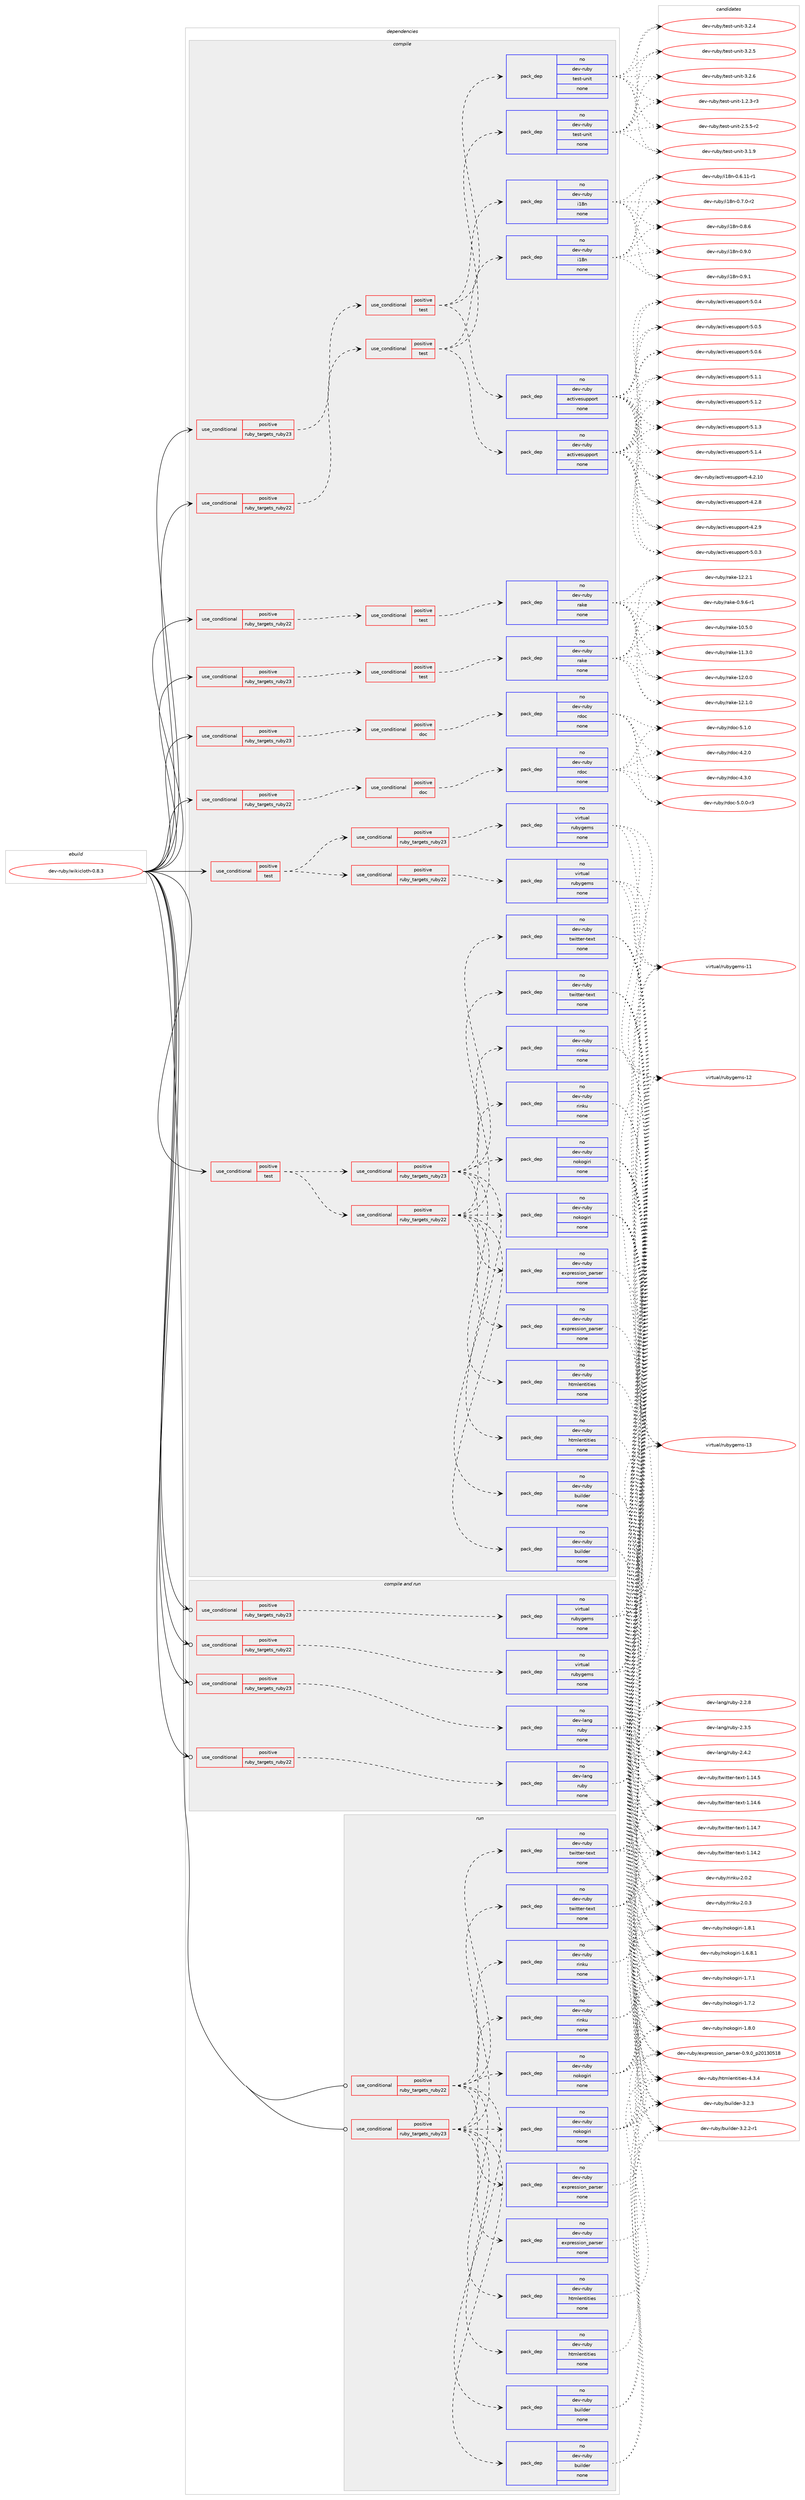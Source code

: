 digraph prolog {

# *************
# Graph options
# *************

newrank=true;
concentrate=true;
compound=true;
graph [rankdir=LR,fontname=Helvetica,fontsize=10,ranksep=1.5];#, ranksep=2.5, nodesep=0.2];
edge  [arrowhead=vee];
node  [fontname=Helvetica,fontsize=10];

# **********
# The ebuild
# **********

subgraph cluster_leftcol {
color=gray;
rank=same;
label=<<i>ebuild</i>>;
id [label="dev-ruby/wikicloth-0.8.3", color=red, width=4, href="../dev-ruby/wikicloth-0.8.3.svg"];
}

# ****************
# The dependencies
# ****************

subgraph cluster_midcol {
color=gray;
label=<<i>dependencies</i>>;
subgraph cluster_compile {
fillcolor="#eeeeee";
style=filled;
label=<<i>compile</i>>;
subgraph cond76642 {
dependency278004 [label=<<TABLE BORDER="0" CELLBORDER="1" CELLSPACING="0" CELLPADDING="4"><TR><TD ROWSPAN="3" CELLPADDING="10">use_conditional</TD></TR><TR><TD>positive</TD></TR><TR><TD>ruby_targets_ruby22</TD></TR></TABLE>>, shape=none, color=red];
subgraph cond76643 {
dependency278005 [label=<<TABLE BORDER="0" CELLBORDER="1" CELLSPACING="0" CELLPADDING="4"><TR><TD ROWSPAN="3" CELLPADDING="10">use_conditional</TD></TR><TR><TD>positive</TD></TR><TR><TD>doc</TD></TR></TABLE>>, shape=none, color=red];
subgraph pack197246 {
dependency278006 [label=<<TABLE BORDER="0" CELLBORDER="1" CELLSPACING="0" CELLPADDING="4" WIDTH="220"><TR><TD ROWSPAN="6" CELLPADDING="30">pack_dep</TD></TR><TR><TD WIDTH="110">no</TD></TR><TR><TD>dev-ruby</TD></TR><TR><TD>rdoc</TD></TR><TR><TD>none</TD></TR><TR><TD></TD></TR></TABLE>>, shape=none, color=blue];
}
dependency278005:e -> dependency278006:w [weight=20,style="dashed",arrowhead="vee"];
}
dependency278004:e -> dependency278005:w [weight=20,style="dashed",arrowhead="vee"];
}
id:e -> dependency278004:w [weight=20,style="solid",arrowhead="vee"];
subgraph cond76644 {
dependency278007 [label=<<TABLE BORDER="0" CELLBORDER="1" CELLSPACING="0" CELLPADDING="4"><TR><TD ROWSPAN="3" CELLPADDING="10">use_conditional</TD></TR><TR><TD>positive</TD></TR><TR><TD>ruby_targets_ruby22</TD></TR></TABLE>>, shape=none, color=red];
subgraph cond76645 {
dependency278008 [label=<<TABLE BORDER="0" CELLBORDER="1" CELLSPACING="0" CELLPADDING="4"><TR><TD ROWSPAN="3" CELLPADDING="10">use_conditional</TD></TR><TR><TD>positive</TD></TR><TR><TD>test</TD></TR></TABLE>>, shape=none, color=red];
subgraph pack197247 {
dependency278009 [label=<<TABLE BORDER="0" CELLBORDER="1" CELLSPACING="0" CELLPADDING="4" WIDTH="220"><TR><TD ROWSPAN="6" CELLPADDING="30">pack_dep</TD></TR><TR><TD WIDTH="110">no</TD></TR><TR><TD>dev-ruby</TD></TR><TR><TD>activesupport</TD></TR><TR><TD>none</TD></TR><TR><TD></TD></TR></TABLE>>, shape=none, color=blue];
}
dependency278008:e -> dependency278009:w [weight=20,style="dashed",arrowhead="vee"];
subgraph pack197248 {
dependency278010 [label=<<TABLE BORDER="0" CELLBORDER="1" CELLSPACING="0" CELLPADDING="4" WIDTH="220"><TR><TD ROWSPAN="6" CELLPADDING="30">pack_dep</TD></TR><TR><TD WIDTH="110">no</TD></TR><TR><TD>dev-ruby</TD></TR><TR><TD>test-unit</TD></TR><TR><TD>none</TD></TR><TR><TD></TD></TR></TABLE>>, shape=none, color=blue];
}
dependency278008:e -> dependency278010:w [weight=20,style="dashed",arrowhead="vee"];
subgraph pack197249 {
dependency278011 [label=<<TABLE BORDER="0" CELLBORDER="1" CELLSPACING="0" CELLPADDING="4" WIDTH="220"><TR><TD ROWSPAN="6" CELLPADDING="30">pack_dep</TD></TR><TR><TD WIDTH="110">no</TD></TR><TR><TD>dev-ruby</TD></TR><TR><TD>i18n</TD></TR><TR><TD>none</TD></TR><TR><TD></TD></TR></TABLE>>, shape=none, color=blue];
}
dependency278008:e -> dependency278011:w [weight=20,style="dashed",arrowhead="vee"];
}
dependency278007:e -> dependency278008:w [weight=20,style="dashed",arrowhead="vee"];
}
id:e -> dependency278007:w [weight=20,style="solid",arrowhead="vee"];
subgraph cond76646 {
dependency278012 [label=<<TABLE BORDER="0" CELLBORDER="1" CELLSPACING="0" CELLPADDING="4"><TR><TD ROWSPAN="3" CELLPADDING="10">use_conditional</TD></TR><TR><TD>positive</TD></TR><TR><TD>ruby_targets_ruby22</TD></TR></TABLE>>, shape=none, color=red];
subgraph cond76647 {
dependency278013 [label=<<TABLE BORDER="0" CELLBORDER="1" CELLSPACING="0" CELLPADDING="4"><TR><TD ROWSPAN="3" CELLPADDING="10">use_conditional</TD></TR><TR><TD>positive</TD></TR><TR><TD>test</TD></TR></TABLE>>, shape=none, color=red];
subgraph pack197250 {
dependency278014 [label=<<TABLE BORDER="0" CELLBORDER="1" CELLSPACING="0" CELLPADDING="4" WIDTH="220"><TR><TD ROWSPAN="6" CELLPADDING="30">pack_dep</TD></TR><TR><TD WIDTH="110">no</TD></TR><TR><TD>dev-ruby</TD></TR><TR><TD>rake</TD></TR><TR><TD>none</TD></TR><TR><TD></TD></TR></TABLE>>, shape=none, color=blue];
}
dependency278013:e -> dependency278014:w [weight=20,style="dashed",arrowhead="vee"];
}
dependency278012:e -> dependency278013:w [weight=20,style="dashed",arrowhead="vee"];
}
id:e -> dependency278012:w [weight=20,style="solid",arrowhead="vee"];
subgraph cond76648 {
dependency278015 [label=<<TABLE BORDER="0" CELLBORDER="1" CELLSPACING="0" CELLPADDING="4"><TR><TD ROWSPAN="3" CELLPADDING="10">use_conditional</TD></TR><TR><TD>positive</TD></TR><TR><TD>ruby_targets_ruby23</TD></TR></TABLE>>, shape=none, color=red];
subgraph cond76649 {
dependency278016 [label=<<TABLE BORDER="0" CELLBORDER="1" CELLSPACING="0" CELLPADDING="4"><TR><TD ROWSPAN="3" CELLPADDING="10">use_conditional</TD></TR><TR><TD>positive</TD></TR><TR><TD>doc</TD></TR></TABLE>>, shape=none, color=red];
subgraph pack197251 {
dependency278017 [label=<<TABLE BORDER="0" CELLBORDER="1" CELLSPACING="0" CELLPADDING="4" WIDTH="220"><TR><TD ROWSPAN="6" CELLPADDING="30">pack_dep</TD></TR><TR><TD WIDTH="110">no</TD></TR><TR><TD>dev-ruby</TD></TR><TR><TD>rdoc</TD></TR><TR><TD>none</TD></TR><TR><TD></TD></TR></TABLE>>, shape=none, color=blue];
}
dependency278016:e -> dependency278017:w [weight=20,style="dashed",arrowhead="vee"];
}
dependency278015:e -> dependency278016:w [weight=20,style="dashed",arrowhead="vee"];
}
id:e -> dependency278015:w [weight=20,style="solid",arrowhead="vee"];
subgraph cond76650 {
dependency278018 [label=<<TABLE BORDER="0" CELLBORDER="1" CELLSPACING="0" CELLPADDING="4"><TR><TD ROWSPAN="3" CELLPADDING="10">use_conditional</TD></TR><TR><TD>positive</TD></TR><TR><TD>ruby_targets_ruby23</TD></TR></TABLE>>, shape=none, color=red];
subgraph cond76651 {
dependency278019 [label=<<TABLE BORDER="0" CELLBORDER="1" CELLSPACING="0" CELLPADDING="4"><TR><TD ROWSPAN="3" CELLPADDING="10">use_conditional</TD></TR><TR><TD>positive</TD></TR><TR><TD>test</TD></TR></TABLE>>, shape=none, color=red];
subgraph pack197252 {
dependency278020 [label=<<TABLE BORDER="0" CELLBORDER="1" CELLSPACING="0" CELLPADDING="4" WIDTH="220"><TR><TD ROWSPAN="6" CELLPADDING="30">pack_dep</TD></TR><TR><TD WIDTH="110">no</TD></TR><TR><TD>dev-ruby</TD></TR><TR><TD>activesupport</TD></TR><TR><TD>none</TD></TR><TR><TD></TD></TR></TABLE>>, shape=none, color=blue];
}
dependency278019:e -> dependency278020:w [weight=20,style="dashed",arrowhead="vee"];
subgraph pack197253 {
dependency278021 [label=<<TABLE BORDER="0" CELLBORDER="1" CELLSPACING="0" CELLPADDING="4" WIDTH="220"><TR><TD ROWSPAN="6" CELLPADDING="30">pack_dep</TD></TR><TR><TD WIDTH="110">no</TD></TR><TR><TD>dev-ruby</TD></TR><TR><TD>test-unit</TD></TR><TR><TD>none</TD></TR><TR><TD></TD></TR></TABLE>>, shape=none, color=blue];
}
dependency278019:e -> dependency278021:w [weight=20,style="dashed",arrowhead="vee"];
subgraph pack197254 {
dependency278022 [label=<<TABLE BORDER="0" CELLBORDER="1" CELLSPACING="0" CELLPADDING="4" WIDTH="220"><TR><TD ROWSPAN="6" CELLPADDING="30">pack_dep</TD></TR><TR><TD WIDTH="110">no</TD></TR><TR><TD>dev-ruby</TD></TR><TR><TD>i18n</TD></TR><TR><TD>none</TD></TR><TR><TD></TD></TR></TABLE>>, shape=none, color=blue];
}
dependency278019:e -> dependency278022:w [weight=20,style="dashed",arrowhead="vee"];
}
dependency278018:e -> dependency278019:w [weight=20,style="dashed",arrowhead="vee"];
}
id:e -> dependency278018:w [weight=20,style="solid",arrowhead="vee"];
subgraph cond76652 {
dependency278023 [label=<<TABLE BORDER="0" CELLBORDER="1" CELLSPACING="0" CELLPADDING="4"><TR><TD ROWSPAN="3" CELLPADDING="10">use_conditional</TD></TR><TR><TD>positive</TD></TR><TR><TD>ruby_targets_ruby23</TD></TR></TABLE>>, shape=none, color=red];
subgraph cond76653 {
dependency278024 [label=<<TABLE BORDER="0" CELLBORDER="1" CELLSPACING="0" CELLPADDING="4"><TR><TD ROWSPAN="3" CELLPADDING="10">use_conditional</TD></TR><TR><TD>positive</TD></TR><TR><TD>test</TD></TR></TABLE>>, shape=none, color=red];
subgraph pack197255 {
dependency278025 [label=<<TABLE BORDER="0" CELLBORDER="1" CELLSPACING="0" CELLPADDING="4" WIDTH="220"><TR><TD ROWSPAN="6" CELLPADDING="30">pack_dep</TD></TR><TR><TD WIDTH="110">no</TD></TR><TR><TD>dev-ruby</TD></TR><TR><TD>rake</TD></TR><TR><TD>none</TD></TR><TR><TD></TD></TR></TABLE>>, shape=none, color=blue];
}
dependency278024:e -> dependency278025:w [weight=20,style="dashed",arrowhead="vee"];
}
dependency278023:e -> dependency278024:w [weight=20,style="dashed",arrowhead="vee"];
}
id:e -> dependency278023:w [weight=20,style="solid",arrowhead="vee"];
subgraph cond76654 {
dependency278026 [label=<<TABLE BORDER="0" CELLBORDER="1" CELLSPACING="0" CELLPADDING="4"><TR><TD ROWSPAN="3" CELLPADDING="10">use_conditional</TD></TR><TR><TD>positive</TD></TR><TR><TD>test</TD></TR></TABLE>>, shape=none, color=red];
subgraph cond76655 {
dependency278027 [label=<<TABLE BORDER="0" CELLBORDER="1" CELLSPACING="0" CELLPADDING="4"><TR><TD ROWSPAN="3" CELLPADDING="10">use_conditional</TD></TR><TR><TD>positive</TD></TR><TR><TD>ruby_targets_ruby22</TD></TR></TABLE>>, shape=none, color=red];
subgraph pack197256 {
dependency278028 [label=<<TABLE BORDER="0" CELLBORDER="1" CELLSPACING="0" CELLPADDING="4" WIDTH="220"><TR><TD ROWSPAN="6" CELLPADDING="30">pack_dep</TD></TR><TR><TD WIDTH="110">no</TD></TR><TR><TD>dev-ruby</TD></TR><TR><TD>builder</TD></TR><TR><TD>none</TD></TR><TR><TD></TD></TR></TABLE>>, shape=none, color=blue];
}
dependency278027:e -> dependency278028:w [weight=20,style="dashed",arrowhead="vee"];
subgraph pack197257 {
dependency278029 [label=<<TABLE BORDER="0" CELLBORDER="1" CELLSPACING="0" CELLPADDING="4" WIDTH="220"><TR><TD ROWSPAN="6" CELLPADDING="30">pack_dep</TD></TR><TR><TD WIDTH="110">no</TD></TR><TR><TD>dev-ruby</TD></TR><TR><TD>expression_parser</TD></TR><TR><TD>none</TD></TR><TR><TD></TD></TR></TABLE>>, shape=none, color=blue];
}
dependency278027:e -> dependency278029:w [weight=20,style="dashed",arrowhead="vee"];
subgraph pack197258 {
dependency278030 [label=<<TABLE BORDER="0" CELLBORDER="1" CELLSPACING="0" CELLPADDING="4" WIDTH="220"><TR><TD ROWSPAN="6" CELLPADDING="30">pack_dep</TD></TR><TR><TD WIDTH="110">no</TD></TR><TR><TD>dev-ruby</TD></TR><TR><TD>htmlentities</TD></TR><TR><TD>none</TD></TR><TR><TD></TD></TR></TABLE>>, shape=none, color=blue];
}
dependency278027:e -> dependency278030:w [weight=20,style="dashed",arrowhead="vee"];
subgraph pack197259 {
dependency278031 [label=<<TABLE BORDER="0" CELLBORDER="1" CELLSPACING="0" CELLPADDING="4" WIDTH="220"><TR><TD ROWSPAN="6" CELLPADDING="30">pack_dep</TD></TR><TR><TD WIDTH="110">no</TD></TR><TR><TD>dev-ruby</TD></TR><TR><TD>nokogiri</TD></TR><TR><TD>none</TD></TR><TR><TD></TD></TR></TABLE>>, shape=none, color=blue];
}
dependency278027:e -> dependency278031:w [weight=20,style="dashed",arrowhead="vee"];
subgraph pack197260 {
dependency278032 [label=<<TABLE BORDER="0" CELLBORDER="1" CELLSPACING="0" CELLPADDING="4" WIDTH="220"><TR><TD ROWSPAN="6" CELLPADDING="30">pack_dep</TD></TR><TR><TD WIDTH="110">no</TD></TR><TR><TD>dev-ruby</TD></TR><TR><TD>rinku</TD></TR><TR><TD>none</TD></TR><TR><TD></TD></TR></TABLE>>, shape=none, color=blue];
}
dependency278027:e -> dependency278032:w [weight=20,style="dashed",arrowhead="vee"];
subgraph pack197261 {
dependency278033 [label=<<TABLE BORDER="0" CELLBORDER="1" CELLSPACING="0" CELLPADDING="4" WIDTH="220"><TR><TD ROWSPAN="6" CELLPADDING="30">pack_dep</TD></TR><TR><TD WIDTH="110">no</TD></TR><TR><TD>dev-ruby</TD></TR><TR><TD>twitter-text</TD></TR><TR><TD>none</TD></TR><TR><TD></TD></TR></TABLE>>, shape=none, color=blue];
}
dependency278027:e -> dependency278033:w [weight=20,style="dashed",arrowhead="vee"];
}
dependency278026:e -> dependency278027:w [weight=20,style="dashed",arrowhead="vee"];
subgraph cond76656 {
dependency278034 [label=<<TABLE BORDER="0" CELLBORDER="1" CELLSPACING="0" CELLPADDING="4"><TR><TD ROWSPAN="3" CELLPADDING="10">use_conditional</TD></TR><TR><TD>positive</TD></TR><TR><TD>ruby_targets_ruby23</TD></TR></TABLE>>, shape=none, color=red];
subgraph pack197262 {
dependency278035 [label=<<TABLE BORDER="0" CELLBORDER="1" CELLSPACING="0" CELLPADDING="4" WIDTH="220"><TR><TD ROWSPAN="6" CELLPADDING="30">pack_dep</TD></TR><TR><TD WIDTH="110">no</TD></TR><TR><TD>dev-ruby</TD></TR><TR><TD>builder</TD></TR><TR><TD>none</TD></TR><TR><TD></TD></TR></TABLE>>, shape=none, color=blue];
}
dependency278034:e -> dependency278035:w [weight=20,style="dashed",arrowhead="vee"];
subgraph pack197263 {
dependency278036 [label=<<TABLE BORDER="0" CELLBORDER="1" CELLSPACING="0" CELLPADDING="4" WIDTH="220"><TR><TD ROWSPAN="6" CELLPADDING="30">pack_dep</TD></TR><TR><TD WIDTH="110">no</TD></TR><TR><TD>dev-ruby</TD></TR><TR><TD>expression_parser</TD></TR><TR><TD>none</TD></TR><TR><TD></TD></TR></TABLE>>, shape=none, color=blue];
}
dependency278034:e -> dependency278036:w [weight=20,style="dashed",arrowhead="vee"];
subgraph pack197264 {
dependency278037 [label=<<TABLE BORDER="0" CELLBORDER="1" CELLSPACING="0" CELLPADDING="4" WIDTH="220"><TR><TD ROWSPAN="6" CELLPADDING="30">pack_dep</TD></TR><TR><TD WIDTH="110">no</TD></TR><TR><TD>dev-ruby</TD></TR><TR><TD>htmlentities</TD></TR><TR><TD>none</TD></TR><TR><TD></TD></TR></TABLE>>, shape=none, color=blue];
}
dependency278034:e -> dependency278037:w [weight=20,style="dashed",arrowhead="vee"];
subgraph pack197265 {
dependency278038 [label=<<TABLE BORDER="0" CELLBORDER="1" CELLSPACING="0" CELLPADDING="4" WIDTH="220"><TR><TD ROWSPAN="6" CELLPADDING="30">pack_dep</TD></TR><TR><TD WIDTH="110">no</TD></TR><TR><TD>dev-ruby</TD></TR><TR><TD>nokogiri</TD></TR><TR><TD>none</TD></TR><TR><TD></TD></TR></TABLE>>, shape=none, color=blue];
}
dependency278034:e -> dependency278038:w [weight=20,style="dashed",arrowhead="vee"];
subgraph pack197266 {
dependency278039 [label=<<TABLE BORDER="0" CELLBORDER="1" CELLSPACING="0" CELLPADDING="4" WIDTH="220"><TR><TD ROWSPAN="6" CELLPADDING="30">pack_dep</TD></TR><TR><TD WIDTH="110">no</TD></TR><TR><TD>dev-ruby</TD></TR><TR><TD>rinku</TD></TR><TR><TD>none</TD></TR><TR><TD></TD></TR></TABLE>>, shape=none, color=blue];
}
dependency278034:e -> dependency278039:w [weight=20,style="dashed",arrowhead="vee"];
subgraph pack197267 {
dependency278040 [label=<<TABLE BORDER="0" CELLBORDER="1" CELLSPACING="0" CELLPADDING="4" WIDTH="220"><TR><TD ROWSPAN="6" CELLPADDING="30">pack_dep</TD></TR><TR><TD WIDTH="110">no</TD></TR><TR><TD>dev-ruby</TD></TR><TR><TD>twitter-text</TD></TR><TR><TD>none</TD></TR><TR><TD></TD></TR></TABLE>>, shape=none, color=blue];
}
dependency278034:e -> dependency278040:w [weight=20,style="dashed",arrowhead="vee"];
}
dependency278026:e -> dependency278034:w [weight=20,style="dashed",arrowhead="vee"];
}
id:e -> dependency278026:w [weight=20,style="solid",arrowhead="vee"];
subgraph cond76657 {
dependency278041 [label=<<TABLE BORDER="0" CELLBORDER="1" CELLSPACING="0" CELLPADDING="4"><TR><TD ROWSPAN="3" CELLPADDING="10">use_conditional</TD></TR><TR><TD>positive</TD></TR><TR><TD>test</TD></TR></TABLE>>, shape=none, color=red];
subgraph cond76658 {
dependency278042 [label=<<TABLE BORDER="0" CELLBORDER="1" CELLSPACING="0" CELLPADDING="4"><TR><TD ROWSPAN="3" CELLPADDING="10">use_conditional</TD></TR><TR><TD>positive</TD></TR><TR><TD>ruby_targets_ruby22</TD></TR></TABLE>>, shape=none, color=red];
subgraph pack197268 {
dependency278043 [label=<<TABLE BORDER="0" CELLBORDER="1" CELLSPACING="0" CELLPADDING="4" WIDTH="220"><TR><TD ROWSPAN="6" CELLPADDING="30">pack_dep</TD></TR><TR><TD WIDTH="110">no</TD></TR><TR><TD>virtual</TD></TR><TR><TD>rubygems</TD></TR><TR><TD>none</TD></TR><TR><TD></TD></TR></TABLE>>, shape=none, color=blue];
}
dependency278042:e -> dependency278043:w [weight=20,style="dashed",arrowhead="vee"];
}
dependency278041:e -> dependency278042:w [weight=20,style="dashed",arrowhead="vee"];
subgraph cond76659 {
dependency278044 [label=<<TABLE BORDER="0" CELLBORDER="1" CELLSPACING="0" CELLPADDING="4"><TR><TD ROWSPAN="3" CELLPADDING="10">use_conditional</TD></TR><TR><TD>positive</TD></TR><TR><TD>ruby_targets_ruby23</TD></TR></TABLE>>, shape=none, color=red];
subgraph pack197269 {
dependency278045 [label=<<TABLE BORDER="0" CELLBORDER="1" CELLSPACING="0" CELLPADDING="4" WIDTH="220"><TR><TD ROWSPAN="6" CELLPADDING="30">pack_dep</TD></TR><TR><TD WIDTH="110">no</TD></TR><TR><TD>virtual</TD></TR><TR><TD>rubygems</TD></TR><TR><TD>none</TD></TR><TR><TD></TD></TR></TABLE>>, shape=none, color=blue];
}
dependency278044:e -> dependency278045:w [weight=20,style="dashed",arrowhead="vee"];
}
dependency278041:e -> dependency278044:w [weight=20,style="dashed",arrowhead="vee"];
}
id:e -> dependency278041:w [weight=20,style="solid",arrowhead="vee"];
}
subgraph cluster_compileandrun {
fillcolor="#eeeeee";
style=filled;
label=<<i>compile and run</i>>;
subgraph cond76660 {
dependency278046 [label=<<TABLE BORDER="0" CELLBORDER="1" CELLSPACING="0" CELLPADDING="4"><TR><TD ROWSPAN="3" CELLPADDING="10">use_conditional</TD></TR><TR><TD>positive</TD></TR><TR><TD>ruby_targets_ruby22</TD></TR></TABLE>>, shape=none, color=red];
subgraph pack197270 {
dependency278047 [label=<<TABLE BORDER="0" CELLBORDER="1" CELLSPACING="0" CELLPADDING="4" WIDTH="220"><TR><TD ROWSPAN="6" CELLPADDING="30">pack_dep</TD></TR><TR><TD WIDTH="110">no</TD></TR><TR><TD>dev-lang</TD></TR><TR><TD>ruby</TD></TR><TR><TD>none</TD></TR><TR><TD></TD></TR></TABLE>>, shape=none, color=blue];
}
dependency278046:e -> dependency278047:w [weight=20,style="dashed",arrowhead="vee"];
}
id:e -> dependency278046:w [weight=20,style="solid",arrowhead="odotvee"];
subgraph cond76661 {
dependency278048 [label=<<TABLE BORDER="0" CELLBORDER="1" CELLSPACING="0" CELLPADDING="4"><TR><TD ROWSPAN="3" CELLPADDING="10">use_conditional</TD></TR><TR><TD>positive</TD></TR><TR><TD>ruby_targets_ruby22</TD></TR></TABLE>>, shape=none, color=red];
subgraph pack197271 {
dependency278049 [label=<<TABLE BORDER="0" CELLBORDER="1" CELLSPACING="0" CELLPADDING="4" WIDTH="220"><TR><TD ROWSPAN="6" CELLPADDING="30">pack_dep</TD></TR><TR><TD WIDTH="110">no</TD></TR><TR><TD>virtual</TD></TR><TR><TD>rubygems</TD></TR><TR><TD>none</TD></TR><TR><TD></TD></TR></TABLE>>, shape=none, color=blue];
}
dependency278048:e -> dependency278049:w [weight=20,style="dashed",arrowhead="vee"];
}
id:e -> dependency278048:w [weight=20,style="solid",arrowhead="odotvee"];
subgraph cond76662 {
dependency278050 [label=<<TABLE BORDER="0" CELLBORDER="1" CELLSPACING="0" CELLPADDING="4"><TR><TD ROWSPAN="3" CELLPADDING="10">use_conditional</TD></TR><TR><TD>positive</TD></TR><TR><TD>ruby_targets_ruby23</TD></TR></TABLE>>, shape=none, color=red];
subgraph pack197272 {
dependency278051 [label=<<TABLE BORDER="0" CELLBORDER="1" CELLSPACING="0" CELLPADDING="4" WIDTH="220"><TR><TD ROWSPAN="6" CELLPADDING="30">pack_dep</TD></TR><TR><TD WIDTH="110">no</TD></TR><TR><TD>dev-lang</TD></TR><TR><TD>ruby</TD></TR><TR><TD>none</TD></TR><TR><TD></TD></TR></TABLE>>, shape=none, color=blue];
}
dependency278050:e -> dependency278051:w [weight=20,style="dashed",arrowhead="vee"];
}
id:e -> dependency278050:w [weight=20,style="solid",arrowhead="odotvee"];
subgraph cond76663 {
dependency278052 [label=<<TABLE BORDER="0" CELLBORDER="1" CELLSPACING="0" CELLPADDING="4"><TR><TD ROWSPAN="3" CELLPADDING="10">use_conditional</TD></TR><TR><TD>positive</TD></TR><TR><TD>ruby_targets_ruby23</TD></TR></TABLE>>, shape=none, color=red];
subgraph pack197273 {
dependency278053 [label=<<TABLE BORDER="0" CELLBORDER="1" CELLSPACING="0" CELLPADDING="4" WIDTH="220"><TR><TD ROWSPAN="6" CELLPADDING="30">pack_dep</TD></TR><TR><TD WIDTH="110">no</TD></TR><TR><TD>virtual</TD></TR><TR><TD>rubygems</TD></TR><TR><TD>none</TD></TR><TR><TD></TD></TR></TABLE>>, shape=none, color=blue];
}
dependency278052:e -> dependency278053:w [weight=20,style="dashed",arrowhead="vee"];
}
id:e -> dependency278052:w [weight=20,style="solid",arrowhead="odotvee"];
}
subgraph cluster_run {
fillcolor="#eeeeee";
style=filled;
label=<<i>run</i>>;
subgraph cond76664 {
dependency278054 [label=<<TABLE BORDER="0" CELLBORDER="1" CELLSPACING="0" CELLPADDING="4"><TR><TD ROWSPAN="3" CELLPADDING="10">use_conditional</TD></TR><TR><TD>positive</TD></TR><TR><TD>ruby_targets_ruby22</TD></TR></TABLE>>, shape=none, color=red];
subgraph pack197274 {
dependency278055 [label=<<TABLE BORDER="0" CELLBORDER="1" CELLSPACING="0" CELLPADDING="4" WIDTH="220"><TR><TD ROWSPAN="6" CELLPADDING="30">pack_dep</TD></TR><TR><TD WIDTH="110">no</TD></TR><TR><TD>dev-ruby</TD></TR><TR><TD>builder</TD></TR><TR><TD>none</TD></TR><TR><TD></TD></TR></TABLE>>, shape=none, color=blue];
}
dependency278054:e -> dependency278055:w [weight=20,style="dashed",arrowhead="vee"];
subgraph pack197275 {
dependency278056 [label=<<TABLE BORDER="0" CELLBORDER="1" CELLSPACING="0" CELLPADDING="4" WIDTH="220"><TR><TD ROWSPAN="6" CELLPADDING="30">pack_dep</TD></TR><TR><TD WIDTH="110">no</TD></TR><TR><TD>dev-ruby</TD></TR><TR><TD>expression_parser</TD></TR><TR><TD>none</TD></TR><TR><TD></TD></TR></TABLE>>, shape=none, color=blue];
}
dependency278054:e -> dependency278056:w [weight=20,style="dashed",arrowhead="vee"];
subgraph pack197276 {
dependency278057 [label=<<TABLE BORDER="0" CELLBORDER="1" CELLSPACING="0" CELLPADDING="4" WIDTH="220"><TR><TD ROWSPAN="6" CELLPADDING="30">pack_dep</TD></TR><TR><TD WIDTH="110">no</TD></TR><TR><TD>dev-ruby</TD></TR><TR><TD>htmlentities</TD></TR><TR><TD>none</TD></TR><TR><TD></TD></TR></TABLE>>, shape=none, color=blue];
}
dependency278054:e -> dependency278057:w [weight=20,style="dashed",arrowhead="vee"];
subgraph pack197277 {
dependency278058 [label=<<TABLE BORDER="0" CELLBORDER="1" CELLSPACING="0" CELLPADDING="4" WIDTH="220"><TR><TD ROWSPAN="6" CELLPADDING="30">pack_dep</TD></TR><TR><TD WIDTH="110">no</TD></TR><TR><TD>dev-ruby</TD></TR><TR><TD>nokogiri</TD></TR><TR><TD>none</TD></TR><TR><TD></TD></TR></TABLE>>, shape=none, color=blue];
}
dependency278054:e -> dependency278058:w [weight=20,style="dashed",arrowhead="vee"];
subgraph pack197278 {
dependency278059 [label=<<TABLE BORDER="0" CELLBORDER="1" CELLSPACING="0" CELLPADDING="4" WIDTH="220"><TR><TD ROWSPAN="6" CELLPADDING="30">pack_dep</TD></TR><TR><TD WIDTH="110">no</TD></TR><TR><TD>dev-ruby</TD></TR><TR><TD>rinku</TD></TR><TR><TD>none</TD></TR><TR><TD></TD></TR></TABLE>>, shape=none, color=blue];
}
dependency278054:e -> dependency278059:w [weight=20,style="dashed",arrowhead="vee"];
subgraph pack197279 {
dependency278060 [label=<<TABLE BORDER="0" CELLBORDER="1" CELLSPACING="0" CELLPADDING="4" WIDTH="220"><TR><TD ROWSPAN="6" CELLPADDING="30">pack_dep</TD></TR><TR><TD WIDTH="110">no</TD></TR><TR><TD>dev-ruby</TD></TR><TR><TD>twitter-text</TD></TR><TR><TD>none</TD></TR><TR><TD></TD></TR></TABLE>>, shape=none, color=blue];
}
dependency278054:e -> dependency278060:w [weight=20,style="dashed",arrowhead="vee"];
}
id:e -> dependency278054:w [weight=20,style="solid",arrowhead="odot"];
subgraph cond76665 {
dependency278061 [label=<<TABLE BORDER="0" CELLBORDER="1" CELLSPACING="0" CELLPADDING="4"><TR><TD ROWSPAN="3" CELLPADDING="10">use_conditional</TD></TR><TR><TD>positive</TD></TR><TR><TD>ruby_targets_ruby23</TD></TR></TABLE>>, shape=none, color=red];
subgraph pack197280 {
dependency278062 [label=<<TABLE BORDER="0" CELLBORDER="1" CELLSPACING="0" CELLPADDING="4" WIDTH="220"><TR><TD ROWSPAN="6" CELLPADDING="30">pack_dep</TD></TR><TR><TD WIDTH="110">no</TD></TR><TR><TD>dev-ruby</TD></TR><TR><TD>builder</TD></TR><TR><TD>none</TD></TR><TR><TD></TD></TR></TABLE>>, shape=none, color=blue];
}
dependency278061:e -> dependency278062:w [weight=20,style="dashed",arrowhead="vee"];
subgraph pack197281 {
dependency278063 [label=<<TABLE BORDER="0" CELLBORDER="1" CELLSPACING="0" CELLPADDING="4" WIDTH="220"><TR><TD ROWSPAN="6" CELLPADDING="30">pack_dep</TD></TR><TR><TD WIDTH="110">no</TD></TR><TR><TD>dev-ruby</TD></TR><TR><TD>expression_parser</TD></TR><TR><TD>none</TD></TR><TR><TD></TD></TR></TABLE>>, shape=none, color=blue];
}
dependency278061:e -> dependency278063:w [weight=20,style="dashed",arrowhead="vee"];
subgraph pack197282 {
dependency278064 [label=<<TABLE BORDER="0" CELLBORDER="1" CELLSPACING="0" CELLPADDING="4" WIDTH="220"><TR><TD ROWSPAN="6" CELLPADDING="30">pack_dep</TD></TR><TR><TD WIDTH="110">no</TD></TR><TR><TD>dev-ruby</TD></TR><TR><TD>htmlentities</TD></TR><TR><TD>none</TD></TR><TR><TD></TD></TR></TABLE>>, shape=none, color=blue];
}
dependency278061:e -> dependency278064:w [weight=20,style="dashed",arrowhead="vee"];
subgraph pack197283 {
dependency278065 [label=<<TABLE BORDER="0" CELLBORDER="1" CELLSPACING="0" CELLPADDING="4" WIDTH="220"><TR><TD ROWSPAN="6" CELLPADDING="30">pack_dep</TD></TR><TR><TD WIDTH="110">no</TD></TR><TR><TD>dev-ruby</TD></TR><TR><TD>nokogiri</TD></TR><TR><TD>none</TD></TR><TR><TD></TD></TR></TABLE>>, shape=none, color=blue];
}
dependency278061:e -> dependency278065:w [weight=20,style="dashed",arrowhead="vee"];
subgraph pack197284 {
dependency278066 [label=<<TABLE BORDER="0" CELLBORDER="1" CELLSPACING="0" CELLPADDING="4" WIDTH="220"><TR><TD ROWSPAN="6" CELLPADDING="30">pack_dep</TD></TR><TR><TD WIDTH="110">no</TD></TR><TR><TD>dev-ruby</TD></TR><TR><TD>rinku</TD></TR><TR><TD>none</TD></TR><TR><TD></TD></TR></TABLE>>, shape=none, color=blue];
}
dependency278061:e -> dependency278066:w [weight=20,style="dashed",arrowhead="vee"];
subgraph pack197285 {
dependency278067 [label=<<TABLE BORDER="0" CELLBORDER="1" CELLSPACING="0" CELLPADDING="4" WIDTH="220"><TR><TD ROWSPAN="6" CELLPADDING="30">pack_dep</TD></TR><TR><TD WIDTH="110">no</TD></TR><TR><TD>dev-ruby</TD></TR><TR><TD>twitter-text</TD></TR><TR><TD>none</TD></TR><TR><TD></TD></TR></TABLE>>, shape=none, color=blue];
}
dependency278061:e -> dependency278067:w [weight=20,style="dashed",arrowhead="vee"];
}
id:e -> dependency278061:w [weight=20,style="solid",arrowhead="odot"];
}
}

# **************
# The candidates
# **************

subgraph cluster_choices {
rank=same;
color=gray;
label=<<i>candidates</i>>;

subgraph choice197246 {
color=black;
nodesep=1;
choice10010111845114117981214711410011199455246504648 [label="dev-ruby/rdoc-4.2.0", color=red, width=4,href="../dev-ruby/rdoc-4.2.0.svg"];
choice10010111845114117981214711410011199455246514648 [label="dev-ruby/rdoc-4.3.0", color=red, width=4,href="../dev-ruby/rdoc-4.3.0.svg"];
choice100101118451141179812147114100111994553464846484511451 [label="dev-ruby/rdoc-5.0.0-r3", color=red, width=4,href="../dev-ruby/rdoc-5.0.0-r3.svg"];
choice10010111845114117981214711410011199455346494648 [label="dev-ruby/rdoc-5.1.0", color=red, width=4,href="../dev-ruby/rdoc-5.1.0.svg"];
dependency278006:e -> choice10010111845114117981214711410011199455246504648:w [style=dotted,weight="100"];
dependency278006:e -> choice10010111845114117981214711410011199455246514648:w [style=dotted,weight="100"];
dependency278006:e -> choice100101118451141179812147114100111994553464846484511451:w [style=dotted,weight="100"];
dependency278006:e -> choice10010111845114117981214711410011199455346494648:w [style=dotted,weight="100"];
}
subgraph choice197247 {
color=black;
nodesep=1;
choice100101118451141179812147979911610511810111511711211211111411645524650464948 [label="dev-ruby/activesupport-4.2.10", color=red, width=4,href="../dev-ruby/activesupport-4.2.10.svg"];
choice1001011184511411798121479799116105118101115117112112111114116455246504656 [label="dev-ruby/activesupport-4.2.8", color=red, width=4,href="../dev-ruby/activesupport-4.2.8.svg"];
choice1001011184511411798121479799116105118101115117112112111114116455246504657 [label="dev-ruby/activesupport-4.2.9", color=red, width=4,href="../dev-ruby/activesupport-4.2.9.svg"];
choice1001011184511411798121479799116105118101115117112112111114116455346484651 [label="dev-ruby/activesupport-5.0.3", color=red, width=4,href="../dev-ruby/activesupport-5.0.3.svg"];
choice1001011184511411798121479799116105118101115117112112111114116455346484652 [label="dev-ruby/activesupport-5.0.4", color=red, width=4,href="../dev-ruby/activesupport-5.0.4.svg"];
choice1001011184511411798121479799116105118101115117112112111114116455346484653 [label="dev-ruby/activesupport-5.0.5", color=red, width=4,href="../dev-ruby/activesupport-5.0.5.svg"];
choice1001011184511411798121479799116105118101115117112112111114116455346484654 [label="dev-ruby/activesupport-5.0.6", color=red, width=4,href="../dev-ruby/activesupport-5.0.6.svg"];
choice1001011184511411798121479799116105118101115117112112111114116455346494649 [label="dev-ruby/activesupport-5.1.1", color=red, width=4,href="../dev-ruby/activesupport-5.1.1.svg"];
choice1001011184511411798121479799116105118101115117112112111114116455346494650 [label="dev-ruby/activesupport-5.1.2", color=red, width=4,href="../dev-ruby/activesupport-5.1.2.svg"];
choice1001011184511411798121479799116105118101115117112112111114116455346494651 [label="dev-ruby/activesupport-5.1.3", color=red, width=4,href="../dev-ruby/activesupport-5.1.3.svg"];
choice1001011184511411798121479799116105118101115117112112111114116455346494652 [label="dev-ruby/activesupport-5.1.4", color=red, width=4,href="../dev-ruby/activesupport-5.1.4.svg"];
dependency278009:e -> choice100101118451141179812147979911610511810111511711211211111411645524650464948:w [style=dotted,weight="100"];
dependency278009:e -> choice1001011184511411798121479799116105118101115117112112111114116455246504656:w [style=dotted,weight="100"];
dependency278009:e -> choice1001011184511411798121479799116105118101115117112112111114116455246504657:w [style=dotted,weight="100"];
dependency278009:e -> choice1001011184511411798121479799116105118101115117112112111114116455346484651:w [style=dotted,weight="100"];
dependency278009:e -> choice1001011184511411798121479799116105118101115117112112111114116455346484652:w [style=dotted,weight="100"];
dependency278009:e -> choice1001011184511411798121479799116105118101115117112112111114116455346484653:w [style=dotted,weight="100"];
dependency278009:e -> choice1001011184511411798121479799116105118101115117112112111114116455346484654:w [style=dotted,weight="100"];
dependency278009:e -> choice1001011184511411798121479799116105118101115117112112111114116455346494649:w [style=dotted,weight="100"];
dependency278009:e -> choice1001011184511411798121479799116105118101115117112112111114116455346494650:w [style=dotted,weight="100"];
dependency278009:e -> choice1001011184511411798121479799116105118101115117112112111114116455346494651:w [style=dotted,weight="100"];
dependency278009:e -> choice1001011184511411798121479799116105118101115117112112111114116455346494652:w [style=dotted,weight="100"];
}
subgraph choice197248 {
color=black;
nodesep=1;
choice100101118451141179812147116101115116451171101051164549465046514511451 [label="dev-ruby/test-unit-1.2.3-r3", color=red, width=4,href="../dev-ruby/test-unit-1.2.3-r3.svg"];
choice100101118451141179812147116101115116451171101051164550465346534511450 [label="dev-ruby/test-unit-2.5.5-r2", color=red, width=4,href="../dev-ruby/test-unit-2.5.5-r2.svg"];
choice10010111845114117981214711610111511645117110105116455146494657 [label="dev-ruby/test-unit-3.1.9", color=red, width=4,href="../dev-ruby/test-unit-3.1.9.svg"];
choice10010111845114117981214711610111511645117110105116455146504652 [label="dev-ruby/test-unit-3.2.4", color=red, width=4,href="../dev-ruby/test-unit-3.2.4.svg"];
choice10010111845114117981214711610111511645117110105116455146504653 [label="dev-ruby/test-unit-3.2.5", color=red, width=4,href="../dev-ruby/test-unit-3.2.5.svg"];
choice10010111845114117981214711610111511645117110105116455146504654 [label="dev-ruby/test-unit-3.2.6", color=red, width=4,href="../dev-ruby/test-unit-3.2.6.svg"];
dependency278010:e -> choice100101118451141179812147116101115116451171101051164549465046514511451:w [style=dotted,weight="100"];
dependency278010:e -> choice100101118451141179812147116101115116451171101051164550465346534511450:w [style=dotted,weight="100"];
dependency278010:e -> choice10010111845114117981214711610111511645117110105116455146494657:w [style=dotted,weight="100"];
dependency278010:e -> choice10010111845114117981214711610111511645117110105116455146504652:w [style=dotted,weight="100"];
dependency278010:e -> choice10010111845114117981214711610111511645117110105116455146504653:w [style=dotted,weight="100"];
dependency278010:e -> choice10010111845114117981214711610111511645117110105116455146504654:w [style=dotted,weight="100"];
}
subgraph choice197249 {
color=black;
nodesep=1;
choice1001011184511411798121471054956110454846544649494511449 [label="dev-ruby/i18n-0.6.11-r1", color=red, width=4,href="../dev-ruby/i18n-0.6.11-r1.svg"];
choice10010111845114117981214710549561104548465546484511450 [label="dev-ruby/i18n-0.7.0-r2", color=red, width=4,href="../dev-ruby/i18n-0.7.0-r2.svg"];
choice1001011184511411798121471054956110454846564654 [label="dev-ruby/i18n-0.8.6", color=red, width=4,href="../dev-ruby/i18n-0.8.6.svg"];
choice1001011184511411798121471054956110454846574648 [label="dev-ruby/i18n-0.9.0", color=red, width=4,href="../dev-ruby/i18n-0.9.0.svg"];
choice1001011184511411798121471054956110454846574649 [label="dev-ruby/i18n-0.9.1", color=red, width=4,href="../dev-ruby/i18n-0.9.1.svg"];
dependency278011:e -> choice1001011184511411798121471054956110454846544649494511449:w [style=dotted,weight="100"];
dependency278011:e -> choice10010111845114117981214710549561104548465546484511450:w [style=dotted,weight="100"];
dependency278011:e -> choice1001011184511411798121471054956110454846564654:w [style=dotted,weight="100"];
dependency278011:e -> choice1001011184511411798121471054956110454846574648:w [style=dotted,weight="100"];
dependency278011:e -> choice1001011184511411798121471054956110454846574649:w [style=dotted,weight="100"];
}
subgraph choice197250 {
color=black;
nodesep=1;
choice100101118451141179812147114971071014548465746544511449 [label="dev-ruby/rake-0.9.6-r1", color=red, width=4,href="../dev-ruby/rake-0.9.6-r1.svg"];
choice1001011184511411798121471149710710145494846534648 [label="dev-ruby/rake-10.5.0", color=red, width=4,href="../dev-ruby/rake-10.5.0.svg"];
choice1001011184511411798121471149710710145494946514648 [label="dev-ruby/rake-11.3.0", color=red, width=4,href="../dev-ruby/rake-11.3.0.svg"];
choice1001011184511411798121471149710710145495046484648 [label="dev-ruby/rake-12.0.0", color=red, width=4,href="../dev-ruby/rake-12.0.0.svg"];
choice1001011184511411798121471149710710145495046494648 [label="dev-ruby/rake-12.1.0", color=red, width=4,href="../dev-ruby/rake-12.1.0.svg"];
choice1001011184511411798121471149710710145495046504649 [label="dev-ruby/rake-12.2.1", color=red, width=4,href="../dev-ruby/rake-12.2.1.svg"];
dependency278014:e -> choice100101118451141179812147114971071014548465746544511449:w [style=dotted,weight="100"];
dependency278014:e -> choice1001011184511411798121471149710710145494846534648:w [style=dotted,weight="100"];
dependency278014:e -> choice1001011184511411798121471149710710145494946514648:w [style=dotted,weight="100"];
dependency278014:e -> choice1001011184511411798121471149710710145495046484648:w [style=dotted,weight="100"];
dependency278014:e -> choice1001011184511411798121471149710710145495046494648:w [style=dotted,weight="100"];
dependency278014:e -> choice1001011184511411798121471149710710145495046504649:w [style=dotted,weight="100"];
}
subgraph choice197251 {
color=black;
nodesep=1;
choice10010111845114117981214711410011199455246504648 [label="dev-ruby/rdoc-4.2.0", color=red, width=4,href="../dev-ruby/rdoc-4.2.0.svg"];
choice10010111845114117981214711410011199455246514648 [label="dev-ruby/rdoc-4.3.0", color=red, width=4,href="../dev-ruby/rdoc-4.3.0.svg"];
choice100101118451141179812147114100111994553464846484511451 [label="dev-ruby/rdoc-5.0.0-r3", color=red, width=4,href="../dev-ruby/rdoc-5.0.0-r3.svg"];
choice10010111845114117981214711410011199455346494648 [label="dev-ruby/rdoc-5.1.0", color=red, width=4,href="../dev-ruby/rdoc-5.1.0.svg"];
dependency278017:e -> choice10010111845114117981214711410011199455246504648:w [style=dotted,weight="100"];
dependency278017:e -> choice10010111845114117981214711410011199455246514648:w [style=dotted,weight="100"];
dependency278017:e -> choice100101118451141179812147114100111994553464846484511451:w [style=dotted,weight="100"];
dependency278017:e -> choice10010111845114117981214711410011199455346494648:w [style=dotted,weight="100"];
}
subgraph choice197252 {
color=black;
nodesep=1;
choice100101118451141179812147979911610511810111511711211211111411645524650464948 [label="dev-ruby/activesupport-4.2.10", color=red, width=4,href="../dev-ruby/activesupport-4.2.10.svg"];
choice1001011184511411798121479799116105118101115117112112111114116455246504656 [label="dev-ruby/activesupport-4.2.8", color=red, width=4,href="../dev-ruby/activesupport-4.2.8.svg"];
choice1001011184511411798121479799116105118101115117112112111114116455246504657 [label="dev-ruby/activesupport-4.2.9", color=red, width=4,href="../dev-ruby/activesupport-4.2.9.svg"];
choice1001011184511411798121479799116105118101115117112112111114116455346484651 [label="dev-ruby/activesupport-5.0.3", color=red, width=4,href="../dev-ruby/activesupport-5.0.3.svg"];
choice1001011184511411798121479799116105118101115117112112111114116455346484652 [label="dev-ruby/activesupport-5.0.4", color=red, width=4,href="../dev-ruby/activesupport-5.0.4.svg"];
choice1001011184511411798121479799116105118101115117112112111114116455346484653 [label="dev-ruby/activesupport-5.0.5", color=red, width=4,href="../dev-ruby/activesupport-5.0.5.svg"];
choice1001011184511411798121479799116105118101115117112112111114116455346484654 [label="dev-ruby/activesupport-5.0.6", color=red, width=4,href="../dev-ruby/activesupport-5.0.6.svg"];
choice1001011184511411798121479799116105118101115117112112111114116455346494649 [label="dev-ruby/activesupport-5.1.1", color=red, width=4,href="../dev-ruby/activesupport-5.1.1.svg"];
choice1001011184511411798121479799116105118101115117112112111114116455346494650 [label="dev-ruby/activesupport-5.1.2", color=red, width=4,href="../dev-ruby/activesupport-5.1.2.svg"];
choice1001011184511411798121479799116105118101115117112112111114116455346494651 [label="dev-ruby/activesupport-5.1.3", color=red, width=4,href="../dev-ruby/activesupport-5.1.3.svg"];
choice1001011184511411798121479799116105118101115117112112111114116455346494652 [label="dev-ruby/activesupport-5.1.4", color=red, width=4,href="../dev-ruby/activesupport-5.1.4.svg"];
dependency278020:e -> choice100101118451141179812147979911610511810111511711211211111411645524650464948:w [style=dotted,weight="100"];
dependency278020:e -> choice1001011184511411798121479799116105118101115117112112111114116455246504656:w [style=dotted,weight="100"];
dependency278020:e -> choice1001011184511411798121479799116105118101115117112112111114116455246504657:w [style=dotted,weight="100"];
dependency278020:e -> choice1001011184511411798121479799116105118101115117112112111114116455346484651:w [style=dotted,weight="100"];
dependency278020:e -> choice1001011184511411798121479799116105118101115117112112111114116455346484652:w [style=dotted,weight="100"];
dependency278020:e -> choice1001011184511411798121479799116105118101115117112112111114116455346484653:w [style=dotted,weight="100"];
dependency278020:e -> choice1001011184511411798121479799116105118101115117112112111114116455346484654:w [style=dotted,weight="100"];
dependency278020:e -> choice1001011184511411798121479799116105118101115117112112111114116455346494649:w [style=dotted,weight="100"];
dependency278020:e -> choice1001011184511411798121479799116105118101115117112112111114116455346494650:w [style=dotted,weight="100"];
dependency278020:e -> choice1001011184511411798121479799116105118101115117112112111114116455346494651:w [style=dotted,weight="100"];
dependency278020:e -> choice1001011184511411798121479799116105118101115117112112111114116455346494652:w [style=dotted,weight="100"];
}
subgraph choice197253 {
color=black;
nodesep=1;
choice100101118451141179812147116101115116451171101051164549465046514511451 [label="dev-ruby/test-unit-1.2.3-r3", color=red, width=4,href="../dev-ruby/test-unit-1.2.3-r3.svg"];
choice100101118451141179812147116101115116451171101051164550465346534511450 [label="dev-ruby/test-unit-2.5.5-r2", color=red, width=4,href="../dev-ruby/test-unit-2.5.5-r2.svg"];
choice10010111845114117981214711610111511645117110105116455146494657 [label="dev-ruby/test-unit-3.1.9", color=red, width=4,href="../dev-ruby/test-unit-3.1.9.svg"];
choice10010111845114117981214711610111511645117110105116455146504652 [label="dev-ruby/test-unit-3.2.4", color=red, width=4,href="../dev-ruby/test-unit-3.2.4.svg"];
choice10010111845114117981214711610111511645117110105116455146504653 [label="dev-ruby/test-unit-3.2.5", color=red, width=4,href="../dev-ruby/test-unit-3.2.5.svg"];
choice10010111845114117981214711610111511645117110105116455146504654 [label="dev-ruby/test-unit-3.2.6", color=red, width=4,href="../dev-ruby/test-unit-3.2.6.svg"];
dependency278021:e -> choice100101118451141179812147116101115116451171101051164549465046514511451:w [style=dotted,weight="100"];
dependency278021:e -> choice100101118451141179812147116101115116451171101051164550465346534511450:w [style=dotted,weight="100"];
dependency278021:e -> choice10010111845114117981214711610111511645117110105116455146494657:w [style=dotted,weight="100"];
dependency278021:e -> choice10010111845114117981214711610111511645117110105116455146504652:w [style=dotted,weight="100"];
dependency278021:e -> choice10010111845114117981214711610111511645117110105116455146504653:w [style=dotted,weight="100"];
dependency278021:e -> choice10010111845114117981214711610111511645117110105116455146504654:w [style=dotted,weight="100"];
}
subgraph choice197254 {
color=black;
nodesep=1;
choice1001011184511411798121471054956110454846544649494511449 [label="dev-ruby/i18n-0.6.11-r1", color=red, width=4,href="../dev-ruby/i18n-0.6.11-r1.svg"];
choice10010111845114117981214710549561104548465546484511450 [label="dev-ruby/i18n-0.7.0-r2", color=red, width=4,href="../dev-ruby/i18n-0.7.0-r2.svg"];
choice1001011184511411798121471054956110454846564654 [label="dev-ruby/i18n-0.8.6", color=red, width=4,href="../dev-ruby/i18n-0.8.6.svg"];
choice1001011184511411798121471054956110454846574648 [label="dev-ruby/i18n-0.9.0", color=red, width=4,href="../dev-ruby/i18n-0.9.0.svg"];
choice1001011184511411798121471054956110454846574649 [label="dev-ruby/i18n-0.9.1", color=red, width=4,href="../dev-ruby/i18n-0.9.1.svg"];
dependency278022:e -> choice1001011184511411798121471054956110454846544649494511449:w [style=dotted,weight="100"];
dependency278022:e -> choice10010111845114117981214710549561104548465546484511450:w [style=dotted,weight="100"];
dependency278022:e -> choice1001011184511411798121471054956110454846564654:w [style=dotted,weight="100"];
dependency278022:e -> choice1001011184511411798121471054956110454846574648:w [style=dotted,weight="100"];
dependency278022:e -> choice1001011184511411798121471054956110454846574649:w [style=dotted,weight="100"];
}
subgraph choice197255 {
color=black;
nodesep=1;
choice100101118451141179812147114971071014548465746544511449 [label="dev-ruby/rake-0.9.6-r1", color=red, width=4,href="../dev-ruby/rake-0.9.6-r1.svg"];
choice1001011184511411798121471149710710145494846534648 [label="dev-ruby/rake-10.5.0", color=red, width=4,href="../dev-ruby/rake-10.5.0.svg"];
choice1001011184511411798121471149710710145494946514648 [label="dev-ruby/rake-11.3.0", color=red, width=4,href="../dev-ruby/rake-11.3.0.svg"];
choice1001011184511411798121471149710710145495046484648 [label="dev-ruby/rake-12.0.0", color=red, width=4,href="../dev-ruby/rake-12.0.0.svg"];
choice1001011184511411798121471149710710145495046494648 [label="dev-ruby/rake-12.1.0", color=red, width=4,href="../dev-ruby/rake-12.1.0.svg"];
choice1001011184511411798121471149710710145495046504649 [label="dev-ruby/rake-12.2.1", color=red, width=4,href="../dev-ruby/rake-12.2.1.svg"];
dependency278025:e -> choice100101118451141179812147114971071014548465746544511449:w [style=dotted,weight="100"];
dependency278025:e -> choice1001011184511411798121471149710710145494846534648:w [style=dotted,weight="100"];
dependency278025:e -> choice1001011184511411798121471149710710145494946514648:w [style=dotted,weight="100"];
dependency278025:e -> choice1001011184511411798121471149710710145495046484648:w [style=dotted,weight="100"];
dependency278025:e -> choice1001011184511411798121471149710710145495046494648:w [style=dotted,weight="100"];
dependency278025:e -> choice1001011184511411798121471149710710145495046504649:w [style=dotted,weight="100"];
}
subgraph choice197256 {
color=black;
nodesep=1;
choice100101118451141179812147981171051081001011144551465046504511449 [label="dev-ruby/builder-3.2.2-r1", color=red, width=4,href="../dev-ruby/builder-3.2.2-r1.svg"];
choice10010111845114117981214798117105108100101114455146504651 [label="dev-ruby/builder-3.2.3", color=red, width=4,href="../dev-ruby/builder-3.2.3.svg"];
dependency278028:e -> choice100101118451141179812147981171051081001011144551465046504511449:w [style=dotted,weight="100"];
dependency278028:e -> choice10010111845114117981214798117105108100101114455146504651:w [style=dotted,weight="100"];
}
subgraph choice197257 {
color=black;
nodesep=1;
choice1001011184511411798121471011201121141011151151051111109511297114115101114454846574648951125048495148534956 [label="dev-ruby/expression_parser-0.9.0_p20130518", color=red, width=4,href="../dev-ruby/expression_parser-0.9.0_p20130518.svg"];
dependency278029:e -> choice1001011184511411798121471011201121141011151151051111109511297114115101114454846574648951125048495148534956:w [style=dotted,weight="100"];
}
subgraph choice197258 {
color=black;
nodesep=1;
choice100101118451141179812147104116109108101110116105116105101115455246514652 [label="dev-ruby/htmlentities-4.3.4", color=red, width=4,href="../dev-ruby/htmlentities-4.3.4.svg"];
dependency278030:e -> choice100101118451141179812147104116109108101110116105116105101115455246514652:w [style=dotted,weight="100"];
}
subgraph choice197259 {
color=black;
nodesep=1;
choice1001011184511411798121471101111071111031051141054549465446564649 [label="dev-ruby/nokogiri-1.6.8.1", color=red, width=4,href="../dev-ruby/nokogiri-1.6.8.1.svg"];
choice100101118451141179812147110111107111103105114105454946554649 [label="dev-ruby/nokogiri-1.7.1", color=red, width=4,href="../dev-ruby/nokogiri-1.7.1.svg"];
choice100101118451141179812147110111107111103105114105454946554650 [label="dev-ruby/nokogiri-1.7.2", color=red, width=4,href="../dev-ruby/nokogiri-1.7.2.svg"];
choice100101118451141179812147110111107111103105114105454946564648 [label="dev-ruby/nokogiri-1.8.0", color=red, width=4,href="../dev-ruby/nokogiri-1.8.0.svg"];
choice100101118451141179812147110111107111103105114105454946564649 [label="dev-ruby/nokogiri-1.8.1", color=red, width=4,href="../dev-ruby/nokogiri-1.8.1.svg"];
dependency278031:e -> choice1001011184511411798121471101111071111031051141054549465446564649:w [style=dotted,weight="100"];
dependency278031:e -> choice100101118451141179812147110111107111103105114105454946554649:w [style=dotted,weight="100"];
dependency278031:e -> choice100101118451141179812147110111107111103105114105454946554650:w [style=dotted,weight="100"];
dependency278031:e -> choice100101118451141179812147110111107111103105114105454946564648:w [style=dotted,weight="100"];
dependency278031:e -> choice100101118451141179812147110111107111103105114105454946564649:w [style=dotted,weight="100"];
}
subgraph choice197260 {
color=black;
nodesep=1;
choice100101118451141179812147114105110107117455046484650 [label="dev-ruby/rinku-2.0.2", color=red, width=4,href="../dev-ruby/rinku-2.0.2.svg"];
choice100101118451141179812147114105110107117455046484651 [label="dev-ruby/rinku-2.0.3", color=red, width=4,href="../dev-ruby/rinku-2.0.3.svg"];
dependency278032:e -> choice100101118451141179812147114105110107117455046484650:w [style=dotted,weight="100"];
dependency278032:e -> choice100101118451141179812147114105110107117455046484651:w [style=dotted,weight="100"];
}
subgraph choice197261 {
color=black;
nodesep=1;
choice1001011184511411798121471161191051161161011144511610112011645494649524650 [label="dev-ruby/twitter-text-1.14.2", color=red, width=4,href="../dev-ruby/twitter-text-1.14.2.svg"];
choice1001011184511411798121471161191051161161011144511610112011645494649524653 [label="dev-ruby/twitter-text-1.14.5", color=red, width=4,href="../dev-ruby/twitter-text-1.14.5.svg"];
choice1001011184511411798121471161191051161161011144511610112011645494649524654 [label="dev-ruby/twitter-text-1.14.6", color=red, width=4,href="../dev-ruby/twitter-text-1.14.6.svg"];
choice1001011184511411798121471161191051161161011144511610112011645494649524655 [label="dev-ruby/twitter-text-1.14.7", color=red, width=4,href="../dev-ruby/twitter-text-1.14.7.svg"];
dependency278033:e -> choice1001011184511411798121471161191051161161011144511610112011645494649524650:w [style=dotted,weight="100"];
dependency278033:e -> choice1001011184511411798121471161191051161161011144511610112011645494649524653:w [style=dotted,weight="100"];
dependency278033:e -> choice1001011184511411798121471161191051161161011144511610112011645494649524654:w [style=dotted,weight="100"];
dependency278033:e -> choice1001011184511411798121471161191051161161011144511610112011645494649524655:w [style=dotted,weight="100"];
}
subgraph choice197262 {
color=black;
nodesep=1;
choice100101118451141179812147981171051081001011144551465046504511449 [label="dev-ruby/builder-3.2.2-r1", color=red, width=4,href="../dev-ruby/builder-3.2.2-r1.svg"];
choice10010111845114117981214798117105108100101114455146504651 [label="dev-ruby/builder-3.2.3", color=red, width=4,href="../dev-ruby/builder-3.2.3.svg"];
dependency278035:e -> choice100101118451141179812147981171051081001011144551465046504511449:w [style=dotted,weight="100"];
dependency278035:e -> choice10010111845114117981214798117105108100101114455146504651:w [style=dotted,weight="100"];
}
subgraph choice197263 {
color=black;
nodesep=1;
choice1001011184511411798121471011201121141011151151051111109511297114115101114454846574648951125048495148534956 [label="dev-ruby/expression_parser-0.9.0_p20130518", color=red, width=4,href="../dev-ruby/expression_parser-0.9.0_p20130518.svg"];
dependency278036:e -> choice1001011184511411798121471011201121141011151151051111109511297114115101114454846574648951125048495148534956:w [style=dotted,weight="100"];
}
subgraph choice197264 {
color=black;
nodesep=1;
choice100101118451141179812147104116109108101110116105116105101115455246514652 [label="dev-ruby/htmlentities-4.3.4", color=red, width=4,href="../dev-ruby/htmlentities-4.3.4.svg"];
dependency278037:e -> choice100101118451141179812147104116109108101110116105116105101115455246514652:w [style=dotted,weight="100"];
}
subgraph choice197265 {
color=black;
nodesep=1;
choice1001011184511411798121471101111071111031051141054549465446564649 [label="dev-ruby/nokogiri-1.6.8.1", color=red, width=4,href="../dev-ruby/nokogiri-1.6.8.1.svg"];
choice100101118451141179812147110111107111103105114105454946554649 [label="dev-ruby/nokogiri-1.7.1", color=red, width=4,href="../dev-ruby/nokogiri-1.7.1.svg"];
choice100101118451141179812147110111107111103105114105454946554650 [label="dev-ruby/nokogiri-1.7.2", color=red, width=4,href="../dev-ruby/nokogiri-1.7.2.svg"];
choice100101118451141179812147110111107111103105114105454946564648 [label="dev-ruby/nokogiri-1.8.0", color=red, width=4,href="../dev-ruby/nokogiri-1.8.0.svg"];
choice100101118451141179812147110111107111103105114105454946564649 [label="dev-ruby/nokogiri-1.8.1", color=red, width=4,href="../dev-ruby/nokogiri-1.8.1.svg"];
dependency278038:e -> choice1001011184511411798121471101111071111031051141054549465446564649:w [style=dotted,weight="100"];
dependency278038:e -> choice100101118451141179812147110111107111103105114105454946554649:w [style=dotted,weight="100"];
dependency278038:e -> choice100101118451141179812147110111107111103105114105454946554650:w [style=dotted,weight="100"];
dependency278038:e -> choice100101118451141179812147110111107111103105114105454946564648:w [style=dotted,weight="100"];
dependency278038:e -> choice100101118451141179812147110111107111103105114105454946564649:w [style=dotted,weight="100"];
}
subgraph choice197266 {
color=black;
nodesep=1;
choice100101118451141179812147114105110107117455046484650 [label="dev-ruby/rinku-2.0.2", color=red, width=4,href="../dev-ruby/rinku-2.0.2.svg"];
choice100101118451141179812147114105110107117455046484651 [label="dev-ruby/rinku-2.0.3", color=red, width=4,href="../dev-ruby/rinku-2.0.3.svg"];
dependency278039:e -> choice100101118451141179812147114105110107117455046484650:w [style=dotted,weight="100"];
dependency278039:e -> choice100101118451141179812147114105110107117455046484651:w [style=dotted,weight="100"];
}
subgraph choice197267 {
color=black;
nodesep=1;
choice1001011184511411798121471161191051161161011144511610112011645494649524650 [label="dev-ruby/twitter-text-1.14.2", color=red, width=4,href="../dev-ruby/twitter-text-1.14.2.svg"];
choice1001011184511411798121471161191051161161011144511610112011645494649524653 [label="dev-ruby/twitter-text-1.14.5", color=red, width=4,href="../dev-ruby/twitter-text-1.14.5.svg"];
choice1001011184511411798121471161191051161161011144511610112011645494649524654 [label="dev-ruby/twitter-text-1.14.6", color=red, width=4,href="../dev-ruby/twitter-text-1.14.6.svg"];
choice1001011184511411798121471161191051161161011144511610112011645494649524655 [label="dev-ruby/twitter-text-1.14.7", color=red, width=4,href="../dev-ruby/twitter-text-1.14.7.svg"];
dependency278040:e -> choice1001011184511411798121471161191051161161011144511610112011645494649524650:w [style=dotted,weight="100"];
dependency278040:e -> choice1001011184511411798121471161191051161161011144511610112011645494649524653:w [style=dotted,weight="100"];
dependency278040:e -> choice1001011184511411798121471161191051161161011144511610112011645494649524654:w [style=dotted,weight="100"];
dependency278040:e -> choice1001011184511411798121471161191051161161011144511610112011645494649524655:w [style=dotted,weight="100"];
}
subgraph choice197268 {
color=black;
nodesep=1;
choice118105114116117971084711411798121103101109115454949 [label="virtual/rubygems-11", color=red, width=4,href="../virtual/rubygems-11.svg"];
choice118105114116117971084711411798121103101109115454950 [label="virtual/rubygems-12", color=red, width=4,href="../virtual/rubygems-12.svg"];
choice118105114116117971084711411798121103101109115454951 [label="virtual/rubygems-13", color=red, width=4,href="../virtual/rubygems-13.svg"];
dependency278043:e -> choice118105114116117971084711411798121103101109115454949:w [style=dotted,weight="100"];
dependency278043:e -> choice118105114116117971084711411798121103101109115454950:w [style=dotted,weight="100"];
dependency278043:e -> choice118105114116117971084711411798121103101109115454951:w [style=dotted,weight="100"];
}
subgraph choice197269 {
color=black;
nodesep=1;
choice118105114116117971084711411798121103101109115454949 [label="virtual/rubygems-11", color=red, width=4,href="../virtual/rubygems-11.svg"];
choice118105114116117971084711411798121103101109115454950 [label="virtual/rubygems-12", color=red, width=4,href="../virtual/rubygems-12.svg"];
choice118105114116117971084711411798121103101109115454951 [label="virtual/rubygems-13", color=red, width=4,href="../virtual/rubygems-13.svg"];
dependency278045:e -> choice118105114116117971084711411798121103101109115454949:w [style=dotted,weight="100"];
dependency278045:e -> choice118105114116117971084711411798121103101109115454950:w [style=dotted,weight="100"];
dependency278045:e -> choice118105114116117971084711411798121103101109115454951:w [style=dotted,weight="100"];
}
subgraph choice197270 {
color=black;
nodesep=1;
choice10010111845108971101034711411798121455046504656 [label="dev-lang/ruby-2.2.8", color=red, width=4,href="../dev-lang/ruby-2.2.8.svg"];
choice10010111845108971101034711411798121455046514653 [label="dev-lang/ruby-2.3.5", color=red, width=4,href="../dev-lang/ruby-2.3.5.svg"];
choice10010111845108971101034711411798121455046524650 [label="dev-lang/ruby-2.4.2", color=red, width=4,href="../dev-lang/ruby-2.4.2.svg"];
dependency278047:e -> choice10010111845108971101034711411798121455046504656:w [style=dotted,weight="100"];
dependency278047:e -> choice10010111845108971101034711411798121455046514653:w [style=dotted,weight="100"];
dependency278047:e -> choice10010111845108971101034711411798121455046524650:w [style=dotted,weight="100"];
}
subgraph choice197271 {
color=black;
nodesep=1;
choice118105114116117971084711411798121103101109115454949 [label="virtual/rubygems-11", color=red, width=4,href="../virtual/rubygems-11.svg"];
choice118105114116117971084711411798121103101109115454950 [label="virtual/rubygems-12", color=red, width=4,href="../virtual/rubygems-12.svg"];
choice118105114116117971084711411798121103101109115454951 [label="virtual/rubygems-13", color=red, width=4,href="../virtual/rubygems-13.svg"];
dependency278049:e -> choice118105114116117971084711411798121103101109115454949:w [style=dotted,weight="100"];
dependency278049:e -> choice118105114116117971084711411798121103101109115454950:w [style=dotted,weight="100"];
dependency278049:e -> choice118105114116117971084711411798121103101109115454951:w [style=dotted,weight="100"];
}
subgraph choice197272 {
color=black;
nodesep=1;
choice10010111845108971101034711411798121455046504656 [label="dev-lang/ruby-2.2.8", color=red, width=4,href="../dev-lang/ruby-2.2.8.svg"];
choice10010111845108971101034711411798121455046514653 [label="dev-lang/ruby-2.3.5", color=red, width=4,href="../dev-lang/ruby-2.3.5.svg"];
choice10010111845108971101034711411798121455046524650 [label="dev-lang/ruby-2.4.2", color=red, width=4,href="../dev-lang/ruby-2.4.2.svg"];
dependency278051:e -> choice10010111845108971101034711411798121455046504656:w [style=dotted,weight="100"];
dependency278051:e -> choice10010111845108971101034711411798121455046514653:w [style=dotted,weight="100"];
dependency278051:e -> choice10010111845108971101034711411798121455046524650:w [style=dotted,weight="100"];
}
subgraph choice197273 {
color=black;
nodesep=1;
choice118105114116117971084711411798121103101109115454949 [label="virtual/rubygems-11", color=red, width=4,href="../virtual/rubygems-11.svg"];
choice118105114116117971084711411798121103101109115454950 [label="virtual/rubygems-12", color=red, width=4,href="../virtual/rubygems-12.svg"];
choice118105114116117971084711411798121103101109115454951 [label="virtual/rubygems-13", color=red, width=4,href="../virtual/rubygems-13.svg"];
dependency278053:e -> choice118105114116117971084711411798121103101109115454949:w [style=dotted,weight="100"];
dependency278053:e -> choice118105114116117971084711411798121103101109115454950:w [style=dotted,weight="100"];
dependency278053:e -> choice118105114116117971084711411798121103101109115454951:w [style=dotted,weight="100"];
}
subgraph choice197274 {
color=black;
nodesep=1;
choice100101118451141179812147981171051081001011144551465046504511449 [label="dev-ruby/builder-3.2.2-r1", color=red, width=4,href="../dev-ruby/builder-3.2.2-r1.svg"];
choice10010111845114117981214798117105108100101114455146504651 [label="dev-ruby/builder-3.2.3", color=red, width=4,href="../dev-ruby/builder-3.2.3.svg"];
dependency278055:e -> choice100101118451141179812147981171051081001011144551465046504511449:w [style=dotted,weight="100"];
dependency278055:e -> choice10010111845114117981214798117105108100101114455146504651:w [style=dotted,weight="100"];
}
subgraph choice197275 {
color=black;
nodesep=1;
choice1001011184511411798121471011201121141011151151051111109511297114115101114454846574648951125048495148534956 [label="dev-ruby/expression_parser-0.9.0_p20130518", color=red, width=4,href="../dev-ruby/expression_parser-0.9.0_p20130518.svg"];
dependency278056:e -> choice1001011184511411798121471011201121141011151151051111109511297114115101114454846574648951125048495148534956:w [style=dotted,weight="100"];
}
subgraph choice197276 {
color=black;
nodesep=1;
choice100101118451141179812147104116109108101110116105116105101115455246514652 [label="dev-ruby/htmlentities-4.3.4", color=red, width=4,href="../dev-ruby/htmlentities-4.3.4.svg"];
dependency278057:e -> choice100101118451141179812147104116109108101110116105116105101115455246514652:w [style=dotted,weight="100"];
}
subgraph choice197277 {
color=black;
nodesep=1;
choice1001011184511411798121471101111071111031051141054549465446564649 [label="dev-ruby/nokogiri-1.6.8.1", color=red, width=4,href="../dev-ruby/nokogiri-1.6.8.1.svg"];
choice100101118451141179812147110111107111103105114105454946554649 [label="dev-ruby/nokogiri-1.7.1", color=red, width=4,href="../dev-ruby/nokogiri-1.7.1.svg"];
choice100101118451141179812147110111107111103105114105454946554650 [label="dev-ruby/nokogiri-1.7.2", color=red, width=4,href="../dev-ruby/nokogiri-1.7.2.svg"];
choice100101118451141179812147110111107111103105114105454946564648 [label="dev-ruby/nokogiri-1.8.0", color=red, width=4,href="../dev-ruby/nokogiri-1.8.0.svg"];
choice100101118451141179812147110111107111103105114105454946564649 [label="dev-ruby/nokogiri-1.8.1", color=red, width=4,href="../dev-ruby/nokogiri-1.8.1.svg"];
dependency278058:e -> choice1001011184511411798121471101111071111031051141054549465446564649:w [style=dotted,weight="100"];
dependency278058:e -> choice100101118451141179812147110111107111103105114105454946554649:w [style=dotted,weight="100"];
dependency278058:e -> choice100101118451141179812147110111107111103105114105454946554650:w [style=dotted,weight="100"];
dependency278058:e -> choice100101118451141179812147110111107111103105114105454946564648:w [style=dotted,weight="100"];
dependency278058:e -> choice100101118451141179812147110111107111103105114105454946564649:w [style=dotted,weight="100"];
}
subgraph choice197278 {
color=black;
nodesep=1;
choice100101118451141179812147114105110107117455046484650 [label="dev-ruby/rinku-2.0.2", color=red, width=4,href="../dev-ruby/rinku-2.0.2.svg"];
choice100101118451141179812147114105110107117455046484651 [label="dev-ruby/rinku-2.0.3", color=red, width=4,href="../dev-ruby/rinku-2.0.3.svg"];
dependency278059:e -> choice100101118451141179812147114105110107117455046484650:w [style=dotted,weight="100"];
dependency278059:e -> choice100101118451141179812147114105110107117455046484651:w [style=dotted,weight="100"];
}
subgraph choice197279 {
color=black;
nodesep=1;
choice1001011184511411798121471161191051161161011144511610112011645494649524650 [label="dev-ruby/twitter-text-1.14.2", color=red, width=4,href="../dev-ruby/twitter-text-1.14.2.svg"];
choice1001011184511411798121471161191051161161011144511610112011645494649524653 [label="dev-ruby/twitter-text-1.14.5", color=red, width=4,href="../dev-ruby/twitter-text-1.14.5.svg"];
choice1001011184511411798121471161191051161161011144511610112011645494649524654 [label="dev-ruby/twitter-text-1.14.6", color=red, width=4,href="../dev-ruby/twitter-text-1.14.6.svg"];
choice1001011184511411798121471161191051161161011144511610112011645494649524655 [label="dev-ruby/twitter-text-1.14.7", color=red, width=4,href="../dev-ruby/twitter-text-1.14.7.svg"];
dependency278060:e -> choice1001011184511411798121471161191051161161011144511610112011645494649524650:w [style=dotted,weight="100"];
dependency278060:e -> choice1001011184511411798121471161191051161161011144511610112011645494649524653:w [style=dotted,weight="100"];
dependency278060:e -> choice1001011184511411798121471161191051161161011144511610112011645494649524654:w [style=dotted,weight="100"];
dependency278060:e -> choice1001011184511411798121471161191051161161011144511610112011645494649524655:w [style=dotted,weight="100"];
}
subgraph choice197280 {
color=black;
nodesep=1;
choice100101118451141179812147981171051081001011144551465046504511449 [label="dev-ruby/builder-3.2.2-r1", color=red, width=4,href="../dev-ruby/builder-3.2.2-r1.svg"];
choice10010111845114117981214798117105108100101114455146504651 [label="dev-ruby/builder-3.2.3", color=red, width=4,href="../dev-ruby/builder-3.2.3.svg"];
dependency278062:e -> choice100101118451141179812147981171051081001011144551465046504511449:w [style=dotted,weight="100"];
dependency278062:e -> choice10010111845114117981214798117105108100101114455146504651:w [style=dotted,weight="100"];
}
subgraph choice197281 {
color=black;
nodesep=1;
choice1001011184511411798121471011201121141011151151051111109511297114115101114454846574648951125048495148534956 [label="dev-ruby/expression_parser-0.9.0_p20130518", color=red, width=4,href="../dev-ruby/expression_parser-0.9.0_p20130518.svg"];
dependency278063:e -> choice1001011184511411798121471011201121141011151151051111109511297114115101114454846574648951125048495148534956:w [style=dotted,weight="100"];
}
subgraph choice197282 {
color=black;
nodesep=1;
choice100101118451141179812147104116109108101110116105116105101115455246514652 [label="dev-ruby/htmlentities-4.3.4", color=red, width=4,href="../dev-ruby/htmlentities-4.3.4.svg"];
dependency278064:e -> choice100101118451141179812147104116109108101110116105116105101115455246514652:w [style=dotted,weight="100"];
}
subgraph choice197283 {
color=black;
nodesep=1;
choice1001011184511411798121471101111071111031051141054549465446564649 [label="dev-ruby/nokogiri-1.6.8.1", color=red, width=4,href="../dev-ruby/nokogiri-1.6.8.1.svg"];
choice100101118451141179812147110111107111103105114105454946554649 [label="dev-ruby/nokogiri-1.7.1", color=red, width=4,href="../dev-ruby/nokogiri-1.7.1.svg"];
choice100101118451141179812147110111107111103105114105454946554650 [label="dev-ruby/nokogiri-1.7.2", color=red, width=4,href="../dev-ruby/nokogiri-1.7.2.svg"];
choice100101118451141179812147110111107111103105114105454946564648 [label="dev-ruby/nokogiri-1.8.0", color=red, width=4,href="../dev-ruby/nokogiri-1.8.0.svg"];
choice100101118451141179812147110111107111103105114105454946564649 [label="dev-ruby/nokogiri-1.8.1", color=red, width=4,href="../dev-ruby/nokogiri-1.8.1.svg"];
dependency278065:e -> choice1001011184511411798121471101111071111031051141054549465446564649:w [style=dotted,weight="100"];
dependency278065:e -> choice100101118451141179812147110111107111103105114105454946554649:w [style=dotted,weight="100"];
dependency278065:e -> choice100101118451141179812147110111107111103105114105454946554650:w [style=dotted,weight="100"];
dependency278065:e -> choice100101118451141179812147110111107111103105114105454946564648:w [style=dotted,weight="100"];
dependency278065:e -> choice100101118451141179812147110111107111103105114105454946564649:w [style=dotted,weight="100"];
}
subgraph choice197284 {
color=black;
nodesep=1;
choice100101118451141179812147114105110107117455046484650 [label="dev-ruby/rinku-2.0.2", color=red, width=4,href="../dev-ruby/rinku-2.0.2.svg"];
choice100101118451141179812147114105110107117455046484651 [label="dev-ruby/rinku-2.0.3", color=red, width=4,href="../dev-ruby/rinku-2.0.3.svg"];
dependency278066:e -> choice100101118451141179812147114105110107117455046484650:w [style=dotted,weight="100"];
dependency278066:e -> choice100101118451141179812147114105110107117455046484651:w [style=dotted,weight="100"];
}
subgraph choice197285 {
color=black;
nodesep=1;
choice1001011184511411798121471161191051161161011144511610112011645494649524650 [label="dev-ruby/twitter-text-1.14.2", color=red, width=4,href="../dev-ruby/twitter-text-1.14.2.svg"];
choice1001011184511411798121471161191051161161011144511610112011645494649524653 [label="dev-ruby/twitter-text-1.14.5", color=red, width=4,href="../dev-ruby/twitter-text-1.14.5.svg"];
choice1001011184511411798121471161191051161161011144511610112011645494649524654 [label="dev-ruby/twitter-text-1.14.6", color=red, width=4,href="../dev-ruby/twitter-text-1.14.6.svg"];
choice1001011184511411798121471161191051161161011144511610112011645494649524655 [label="dev-ruby/twitter-text-1.14.7", color=red, width=4,href="../dev-ruby/twitter-text-1.14.7.svg"];
dependency278067:e -> choice1001011184511411798121471161191051161161011144511610112011645494649524650:w [style=dotted,weight="100"];
dependency278067:e -> choice1001011184511411798121471161191051161161011144511610112011645494649524653:w [style=dotted,weight="100"];
dependency278067:e -> choice1001011184511411798121471161191051161161011144511610112011645494649524654:w [style=dotted,weight="100"];
dependency278067:e -> choice1001011184511411798121471161191051161161011144511610112011645494649524655:w [style=dotted,weight="100"];
}
}

}
